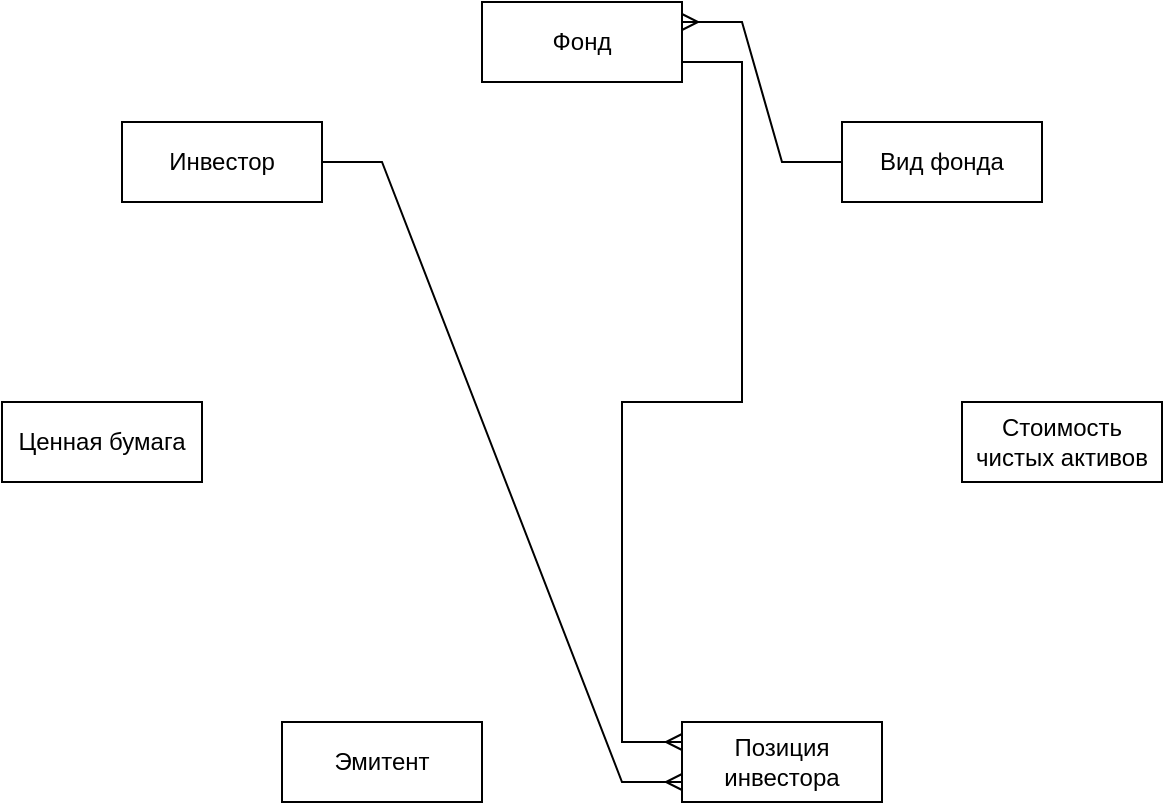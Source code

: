 <mxfile version="27.0.9">
  <diagram name="Страница — 1" id="6u706be79y7MybmGX33A">
    <mxGraphModel dx="1358" dy="801" grid="1" gridSize="10" guides="1" tooltips="1" connect="1" arrows="1" fold="1" page="1" pageScale="1" pageWidth="827" pageHeight="1169" math="0" shadow="0">
      <root>
        <mxCell id="0" />
        <mxCell id="1" parent="0" />
        <mxCell id="mM9u9tFQNmqHJ-WvdIi9-3" value="Фонд" style="whiteSpace=wrap;html=1;align=center;" parent="1" vertex="1">
          <mxGeometry x="360" y="80" width="100" height="40" as="geometry" />
        </mxCell>
        <mxCell id="rF4SNhV4sSFLf15WKO5i-3" value="Вид фонда" style="whiteSpace=wrap;html=1;align=center;" vertex="1" parent="1">
          <mxGeometry x="540" y="140" width="100" height="40" as="geometry" />
        </mxCell>
        <mxCell id="rF4SNhV4sSFLf15WKO5i-4" value="Инвестор" style="whiteSpace=wrap;html=1;align=center;" vertex="1" parent="1">
          <mxGeometry x="180" y="140" width="100" height="40" as="geometry" />
        </mxCell>
        <mxCell id="rF4SNhV4sSFLf15WKO5i-5" value="Ценная бумага" style="whiteSpace=wrap;html=1;align=center;" vertex="1" parent="1">
          <mxGeometry x="120" y="280" width="100" height="40" as="geometry" />
        </mxCell>
        <mxCell id="rF4SNhV4sSFLf15WKO5i-6" value="Эмитент" style="whiteSpace=wrap;html=1;align=center;" vertex="1" parent="1">
          <mxGeometry x="260" y="440" width="100" height="40" as="geometry" />
        </mxCell>
        <mxCell id="rF4SNhV4sSFLf15WKO5i-7" value="Позиция инвестора" style="whiteSpace=wrap;html=1;align=center;" vertex="1" parent="1">
          <mxGeometry x="460" y="440" width="100" height="40" as="geometry" />
        </mxCell>
        <mxCell id="rF4SNhV4sSFLf15WKO5i-8" value="Стоимость чистых активов" style="whiteSpace=wrap;html=1;align=center;" vertex="1" parent="1">
          <mxGeometry x="600" y="280" width="100" height="40" as="geometry" />
        </mxCell>
        <mxCell id="rF4SNhV4sSFLf15WKO5i-9" value="" style="edgeStyle=entityRelationEdgeStyle;fontSize=12;html=1;endArrow=ERmany;rounded=0;exitX=0;exitY=0.5;exitDx=0;exitDy=0;entryX=1;entryY=0.25;entryDx=0;entryDy=0;" edge="1" parent="1" source="rF4SNhV4sSFLf15WKO5i-3" target="mM9u9tFQNmqHJ-WvdIi9-3">
          <mxGeometry width="100" height="100" relative="1" as="geometry">
            <mxPoint x="150" y="160" as="sourcePoint" />
            <mxPoint x="250" y="60" as="targetPoint" />
          </mxGeometry>
        </mxCell>
        <mxCell id="rF4SNhV4sSFLf15WKO5i-10" value="" style="edgeStyle=entityRelationEdgeStyle;fontSize=12;html=1;endArrow=ERmany;rounded=0;exitX=1;exitY=0.5;exitDx=0;exitDy=0;entryX=0;entryY=0.75;entryDx=0;entryDy=0;" edge="1" parent="1" source="rF4SNhV4sSFLf15WKO5i-4" target="rF4SNhV4sSFLf15WKO5i-7">
          <mxGeometry width="100" height="100" relative="1" as="geometry">
            <mxPoint x="350" y="300" as="sourcePoint" />
            <mxPoint x="430" y="390" as="targetPoint" />
          </mxGeometry>
        </mxCell>
        <mxCell id="rF4SNhV4sSFLf15WKO5i-11" value="" style="edgeStyle=entityRelationEdgeStyle;fontSize=12;html=1;endArrow=ERmany;rounded=0;exitX=1;exitY=0.75;exitDx=0;exitDy=0;" edge="1" parent="1" source="mM9u9tFQNmqHJ-WvdIi9-3">
          <mxGeometry width="100" height="100" relative="1" as="geometry">
            <mxPoint x="290" y="170" as="sourcePoint" />
            <mxPoint x="460" y="450" as="targetPoint" />
          </mxGeometry>
        </mxCell>
      </root>
    </mxGraphModel>
  </diagram>
</mxfile>
